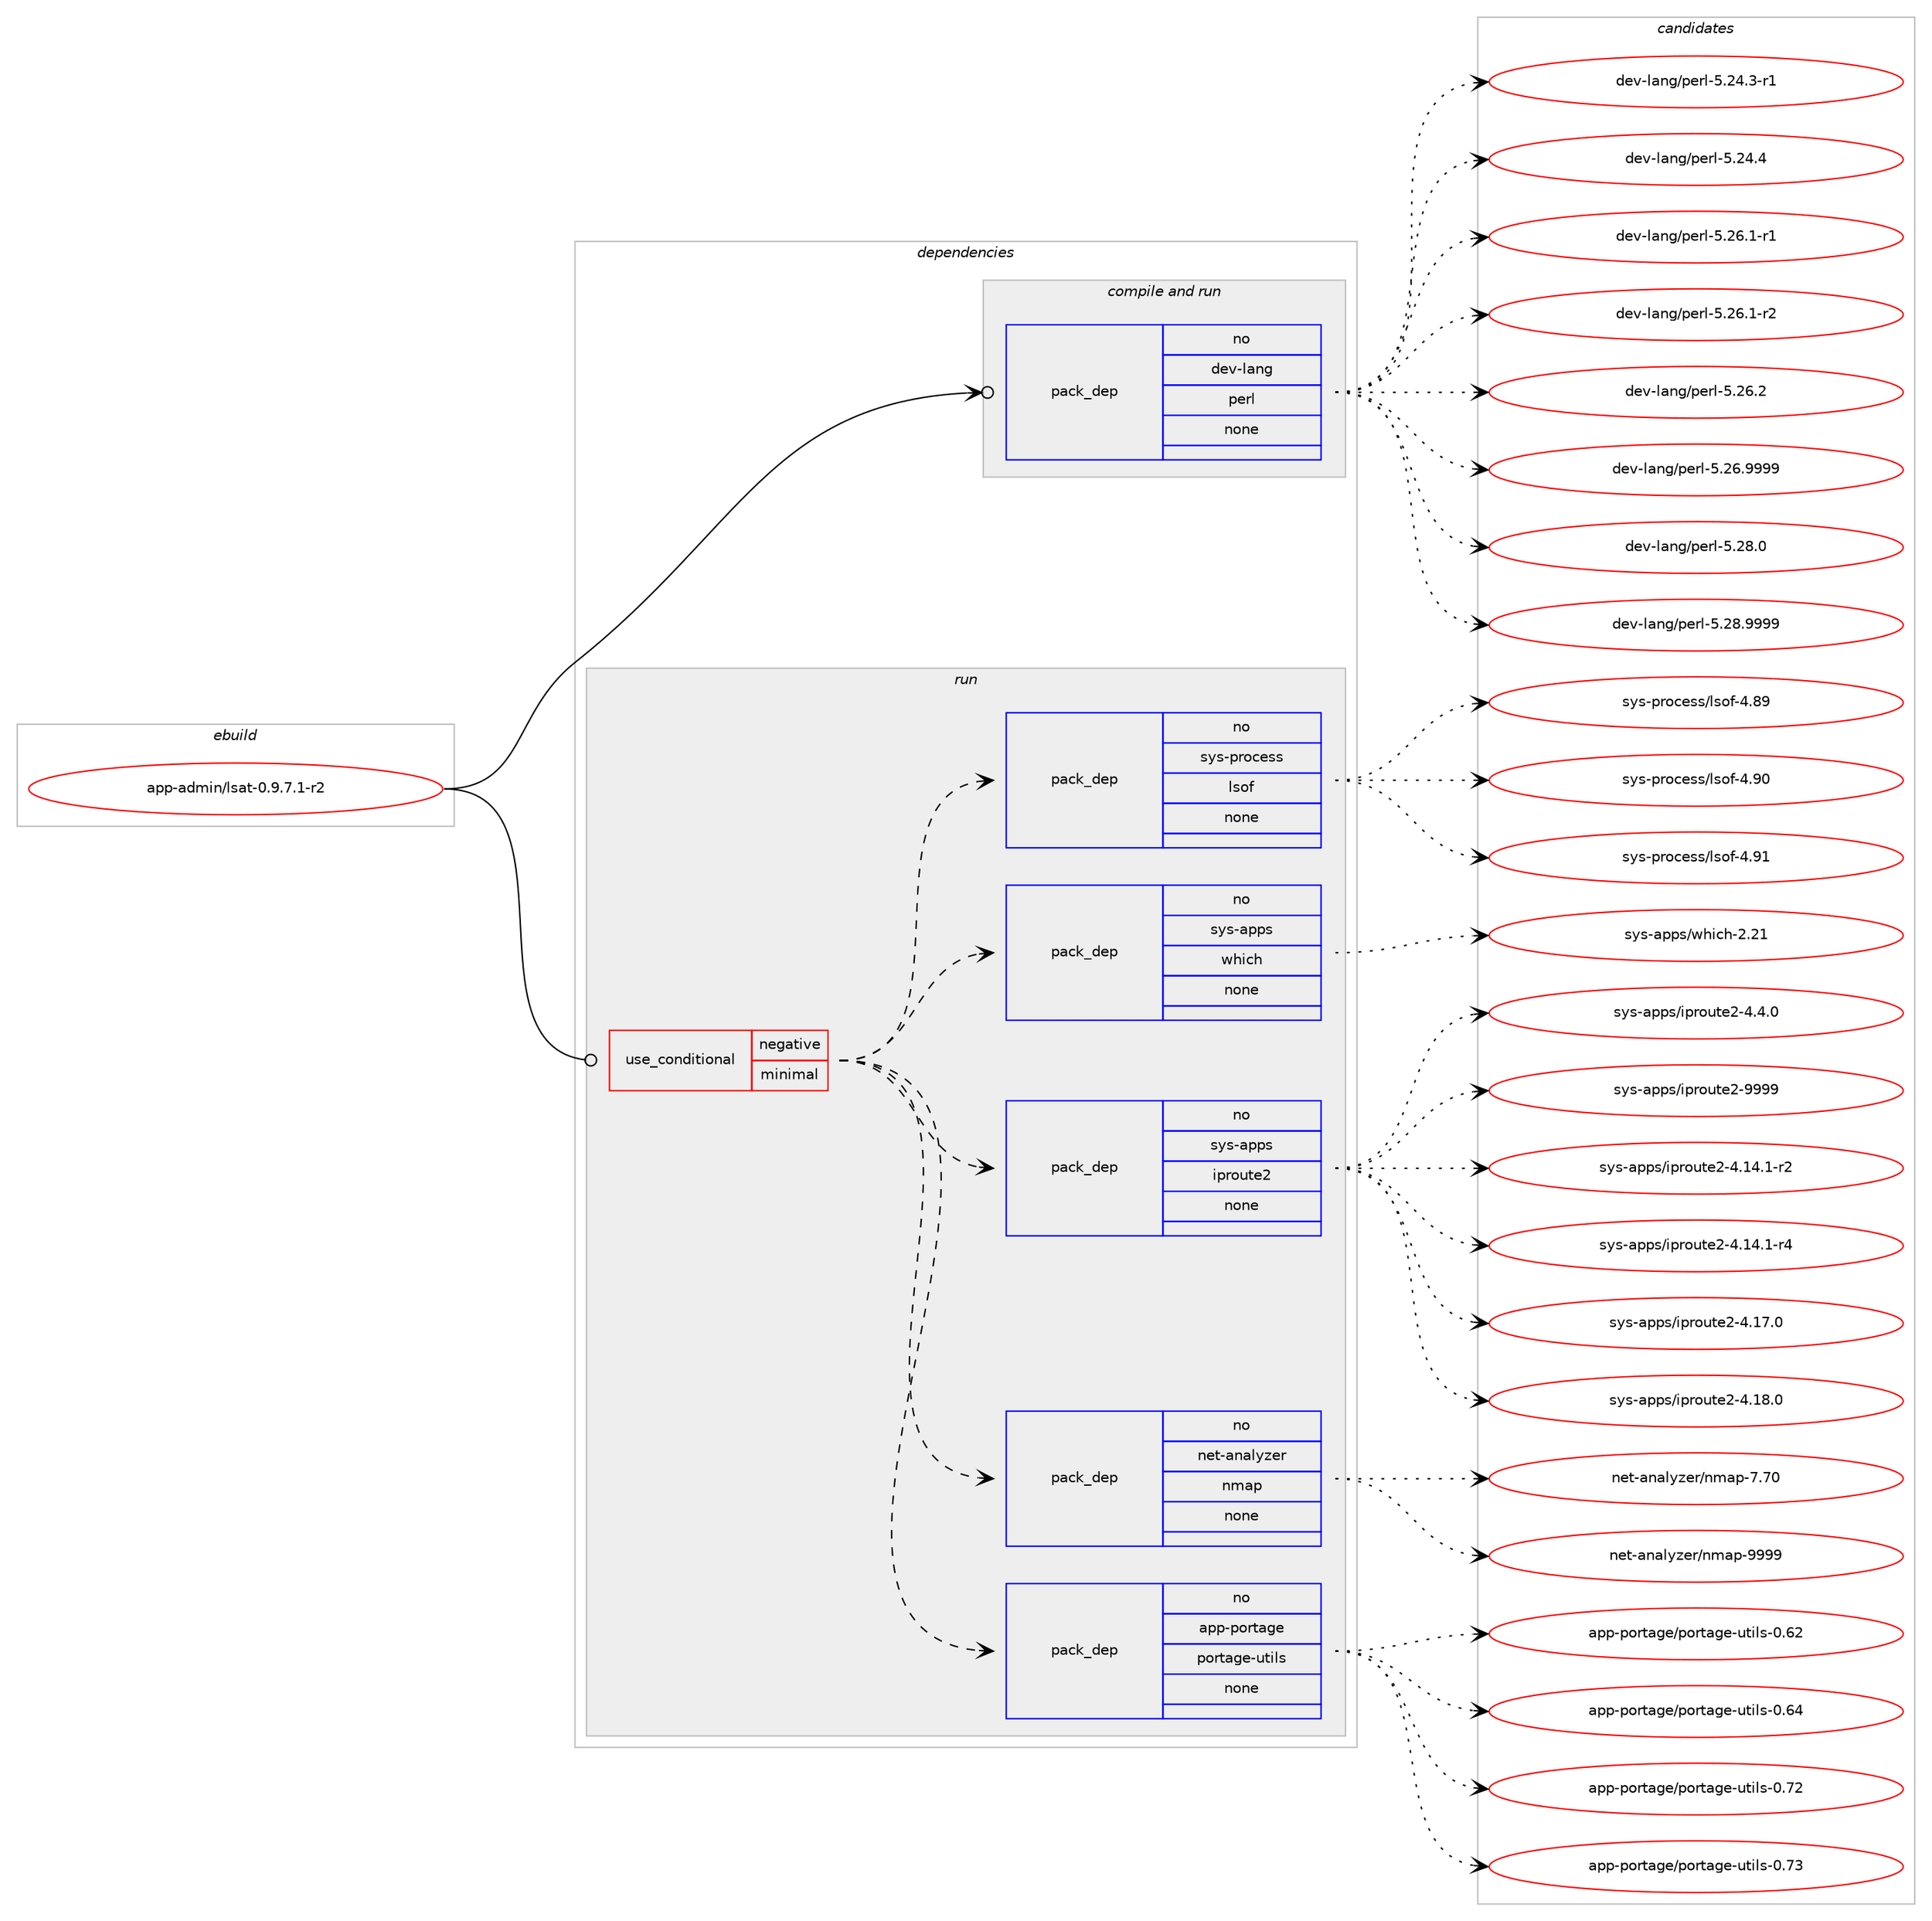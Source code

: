 digraph prolog {

# *************
# Graph options
# *************

newrank=true;
concentrate=true;
compound=true;
graph [rankdir=LR,fontname=Helvetica,fontsize=10,ranksep=1.5];#, ranksep=2.5, nodesep=0.2];
edge  [arrowhead=vee];
node  [fontname=Helvetica,fontsize=10];

# **********
# The ebuild
# **********

subgraph cluster_leftcol {
color=gray;
rank=same;
label=<<i>ebuild</i>>;
id [label="app-admin/lsat-0.9.7.1-r2", color=red, width=4, href="../app-admin/lsat-0.9.7.1-r2.svg"];
}

# ****************
# The dependencies
# ****************

subgraph cluster_midcol {
color=gray;
label=<<i>dependencies</i>>;
subgraph cluster_compile {
fillcolor="#eeeeee";
style=filled;
label=<<i>compile</i>>;
}
subgraph cluster_compileandrun {
fillcolor="#eeeeee";
style=filled;
label=<<i>compile and run</i>>;
subgraph pack1057 {
dependency1342 [label=<<TABLE BORDER="0" CELLBORDER="1" CELLSPACING="0" CELLPADDING="4" WIDTH="220"><TR><TD ROWSPAN="6" CELLPADDING="30">pack_dep</TD></TR><TR><TD WIDTH="110">no</TD></TR><TR><TD>dev-lang</TD></TR><TR><TD>perl</TD></TR><TR><TD>none</TD></TR><TR><TD></TD></TR></TABLE>>, shape=none, color=blue];
}
id:e -> dependency1342:w [weight=20,style="solid",arrowhead="odotvee"];
}
subgraph cluster_run {
fillcolor="#eeeeee";
style=filled;
label=<<i>run</i>>;
subgraph cond230 {
dependency1343 [label=<<TABLE BORDER="0" CELLBORDER="1" CELLSPACING="0" CELLPADDING="4"><TR><TD ROWSPAN="3" CELLPADDING="10">use_conditional</TD></TR><TR><TD>negative</TD></TR><TR><TD>minimal</TD></TR></TABLE>>, shape=none, color=red];
subgraph pack1058 {
dependency1344 [label=<<TABLE BORDER="0" CELLBORDER="1" CELLSPACING="0" CELLPADDING="4" WIDTH="220"><TR><TD ROWSPAN="6" CELLPADDING="30">pack_dep</TD></TR><TR><TD WIDTH="110">no</TD></TR><TR><TD>app-portage</TD></TR><TR><TD>portage-utils</TD></TR><TR><TD>none</TD></TR><TR><TD></TD></TR></TABLE>>, shape=none, color=blue];
}
dependency1343:e -> dependency1344:w [weight=20,style="dashed",arrowhead="vee"];
subgraph pack1059 {
dependency1345 [label=<<TABLE BORDER="0" CELLBORDER="1" CELLSPACING="0" CELLPADDING="4" WIDTH="220"><TR><TD ROWSPAN="6" CELLPADDING="30">pack_dep</TD></TR><TR><TD WIDTH="110">no</TD></TR><TR><TD>net-analyzer</TD></TR><TR><TD>nmap</TD></TR><TR><TD>none</TD></TR><TR><TD></TD></TR></TABLE>>, shape=none, color=blue];
}
dependency1343:e -> dependency1345:w [weight=20,style="dashed",arrowhead="vee"];
subgraph pack1060 {
dependency1346 [label=<<TABLE BORDER="0" CELLBORDER="1" CELLSPACING="0" CELLPADDING="4" WIDTH="220"><TR><TD ROWSPAN="6" CELLPADDING="30">pack_dep</TD></TR><TR><TD WIDTH="110">no</TD></TR><TR><TD>sys-apps</TD></TR><TR><TD>iproute2</TD></TR><TR><TD>none</TD></TR><TR><TD></TD></TR></TABLE>>, shape=none, color=blue];
}
dependency1343:e -> dependency1346:w [weight=20,style="dashed",arrowhead="vee"];
subgraph pack1061 {
dependency1347 [label=<<TABLE BORDER="0" CELLBORDER="1" CELLSPACING="0" CELLPADDING="4" WIDTH="220"><TR><TD ROWSPAN="6" CELLPADDING="30">pack_dep</TD></TR><TR><TD WIDTH="110">no</TD></TR><TR><TD>sys-apps</TD></TR><TR><TD>which</TD></TR><TR><TD>none</TD></TR><TR><TD></TD></TR></TABLE>>, shape=none, color=blue];
}
dependency1343:e -> dependency1347:w [weight=20,style="dashed",arrowhead="vee"];
subgraph pack1062 {
dependency1348 [label=<<TABLE BORDER="0" CELLBORDER="1" CELLSPACING="0" CELLPADDING="4" WIDTH="220"><TR><TD ROWSPAN="6" CELLPADDING="30">pack_dep</TD></TR><TR><TD WIDTH="110">no</TD></TR><TR><TD>sys-process</TD></TR><TR><TD>lsof</TD></TR><TR><TD>none</TD></TR><TR><TD></TD></TR></TABLE>>, shape=none, color=blue];
}
dependency1343:e -> dependency1348:w [weight=20,style="dashed",arrowhead="vee"];
}
id:e -> dependency1343:w [weight=20,style="solid",arrowhead="odot"];
}
}

# **************
# The candidates
# **************

subgraph cluster_choices {
rank=same;
color=gray;
label=<<i>candidates</i>>;

subgraph choice1057 {
color=black;
nodesep=1;
choice100101118451089711010347112101114108455346505246514511449 [label="dev-lang/perl-5.24.3-r1", color=red, width=4,href="../dev-lang/perl-5.24.3-r1.svg"];
choice10010111845108971101034711210111410845534650524652 [label="dev-lang/perl-5.24.4", color=red, width=4,href="../dev-lang/perl-5.24.4.svg"];
choice100101118451089711010347112101114108455346505446494511449 [label="dev-lang/perl-5.26.1-r1", color=red, width=4,href="../dev-lang/perl-5.26.1-r1.svg"];
choice100101118451089711010347112101114108455346505446494511450 [label="dev-lang/perl-5.26.1-r2", color=red, width=4,href="../dev-lang/perl-5.26.1-r2.svg"];
choice10010111845108971101034711210111410845534650544650 [label="dev-lang/perl-5.26.2", color=red, width=4,href="../dev-lang/perl-5.26.2.svg"];
choice10010111845108971101034711210111410845534650544657575757 [label="dev-lang/perl-5.26.9999", color=red, width=4,href="../dev-lang/perl-5.26.9999.svg"];
choice10010111845108971101034711210111410845534650564648 [label="dev-lang/perl-5.28.0", color=red, width=4,href="../dev-lang/perl-5.28.0.svg"];
choice10010111845108971101034711210111410845534650564657575757 [label="dev-lang/perl-5.28.9999", color=red, width=4,href="../dev-lang/perl-5.28.9999.svg"];
dependency1342:e -> choice100101118451089711010347112101114108455346505246514511449:w [style=dotted,weight="100"];
dependency1342:e -> choice10010111845108971101034711210111410845534650524652:w [style=dotted,weight="100"];
dependency1342:e -> choice100101118451089711010347112101114108455346505446494511449:w [style=dotted,weight="100"];
dependency1342:e -> choice100101118451089711010347112101114108455346505446494511450:w [style=dotted,weight="100"];
dependency1342:e -> choice10010111845108971101034711210111410845534650544650:w [style=dotted,weight="100"];
dependency1342:e -> choice10010111845108971101034711210111410845534650544657575757:w [style=dotted,weight="100"];
dependency1342:e -> choice10010111845108971101034711210111410845534650564648:w [style=dotted,weight="100"];
dependency1342:e -> choice10010111845108971101034711210111410845534650564657575757:w [style=dotted,weight="100"];
}
subgraph choice1058 {
color=black;
nodesep=1;
choice9711211245112111114116971031014711211111411697103101451171161051081154548465450 [label="app-portage/portage-utils-0.62", color=red, width=4,href="../app-portage/portage-utils-0.62.svg"];
choice9711211245112111114116971031014711211111411697103101451171161051081154548465452 [label="app-portage/portage-utils-0.64", color=red, width=4,href="../app-portage/portage-utils-0.64.svg"];
choice9711211245112111114116971031014711211111411697103101451171161051081154548465550 [label="app-portage/portage-utils-0.72", color=red, width=4,href="../app-portage/portage-utils-0.72.svg"];
choice9711211245112111114116971031014711211111411697103101451171161051081154548465551 [label="app-portage/portage-utils-0.73", color=red, width=4,href="../app-portage/portage-utils-0.73.svg"];
dependency1344:e -> choice9711211245112111114116971031014711211111411697103101451171161051081154548465450:w [style=dotted,weight="100"];
dependency1344:e -> choice9711211245112111114116971031014711211111411697103101451171161051081154548465452:w [style=dotted,weight="100"];
dependency1344:e -> choice9711211245112111114116971031014711211111411697103101451171161051081154548465550:w [style=dotted,weight="100"];
dependency1344:e -> choice9711211245112111114116971031014711211111411697103101451171161051081154548465551:w [style=dotted,weight="100"];
}
subgraph choice1059 {
color=black;
nodesep=1;
choice11010111645971109710812112210111447110109971124555465548 [label="net-analyzer/nmap-7.70", color=red, width=4,href="../net-analyzer/nmap-7.70.svg"];
choice11010111645971109710812112210111447110109971124557575757 [label="net-analyzer/nmap-9999", color=red, width=4,href="../net-analyzer/nmap-9999.svg"];
dependency1345:e -> choice11010111645971109710812112210111447110109971124555465548:w [style=dotted,weight="100"];
dependency1345:e -> choice11010111645971109710812112210111447110109971124557575757:w [style=dotted,weight="100"];
}
subgraph choice1060 {
color=black;
nodesep=1;
choice11512111545971121121154710511211411111711610150455246495246494511450 [label="sys-apps/iproute2-4.14.1-r2", color=red, width=4,href="../sys-apps/iproute2-4.14.1-r2.svg"];
choice11512111545971121121154710511211411111711610150455246495246494511452 [label="sys-apps/iproute2-4.14.1-r4", color=red, width=4,href="../sys-apps/iproute2-4.14.1-r4.svg"];
choice1151211154597112112115471051121141111171161015045524649554648 [label="sys-apps/iproute2-4.17.0", color=red, width=4,href="../sys-apps/iproute2-4.17.0.svg"];
choice1151211154597112112115471051121141111171161015045524649564648 [label="sys-apps/iproute2-4.18.0", color=red, width=4,href="../sys-apps/iproute2-4.18.0.svg"];
choice11512111545971121121154710511211411111711610150455246524648 [label="sys-apps/iproute2-4.4.0", color=red, width=4,href="../sys-apps/iproute2-4.4.0.svg"];
choice115121115459711211211547105112114111117116101504557575757 [label="sys-apps/iproute2-9999", color=red, width=4,href="../sys-apps/iproute2-9999.svg"];
dependency1346:e -> choice11512111545971121121154710511211411111711610150455246495246494511450:w [style=dotted,weight="100"];
dependency1346:e -> choice11512111545971121121154710511211411111711610150455246495246494511452:w [style=dotted,weight="100"];
dependency1346:e -> choice1151211154597112112115471051121141111171161015045524649554648:w [style=dotted,weight="100"];
dependency1346:e -> choice1151211154597112112115471051121141111171161015045524649564648:w [style=dotted,weight="100"];
dependency1346:e -> choice11512111545971121121154710511211411111711610150455246524648:w [style=dotted,weight="100"];
dependency1346:e -> choice115121115459711211211547105112114111117116101504557575757:w [style=dotted,weight="100"];
}
subgraph choice1061 {
color=black;
nodesep=1;
choice115121115459711211211547119104105991044550465049 [label="sys-apps/which-2.21", color=red, width=4,href="../sys-apps/which-2.21.svg"];
dependency1347:e -> choice115121115459711211211547119104105991044550465049:w [style=dotted,weight="100"];
}
subgraph choice1062 {
color=black;
nodesep=1;
choice1151211154511211411199101115115471081151111024552465657 [label="sys-process/lsof-4.89", color=red, width=4,href="../sys-process/lsof-4.89.svg"];
choice1151211154511211411199101115115471081151111024552465748 [label="sys-process/lsof-4.90", color=red, width=4,href="../sys-process/lsof-4.90.svg"];
choice1151211154511211411199101115115471081151111024552465749 [label="sys-process/lsof-4.91", color=red, width=4,href="../sys-process/lsof-4.91.svg"];
dependency1348:e -> choice1151211154511211411199101115115471081151111024552465657:w [style=dotted,weight="100"];
dependency1348:e -> choice1151211154511211411199101115115471081151111024552465748:w [style=dotted,weight="100"];
dependency1348:e -> choice1151211154511211411199101115115471081151111024552465749:w [style=dotted,weight="100"];
}
}

}
